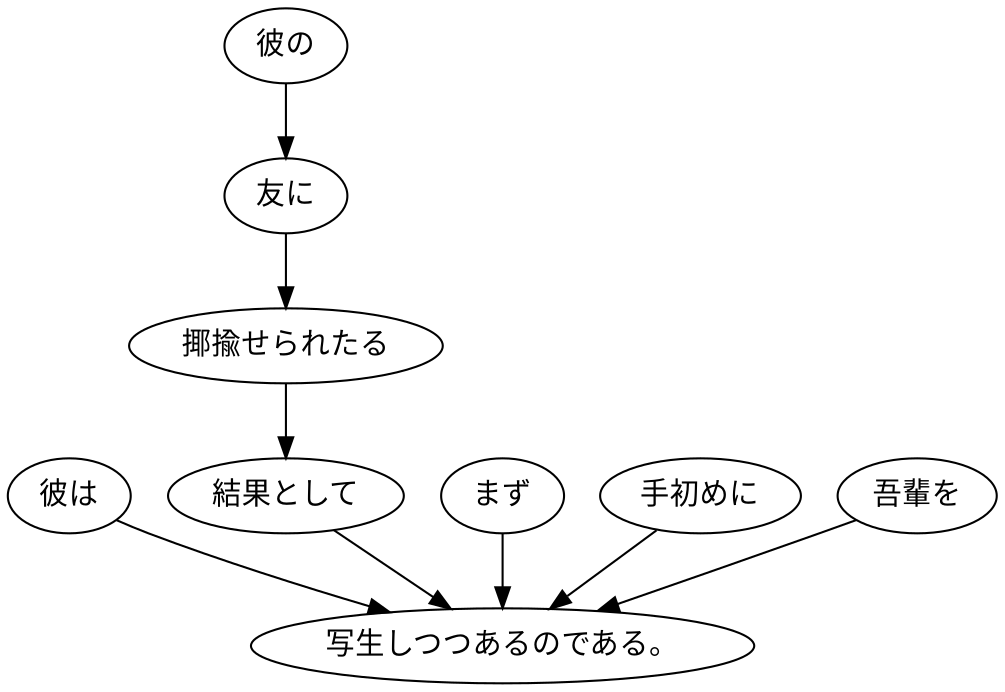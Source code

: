 digraph graph153 {
	node0 [label="彼は"];
	node1 [label="彼の"];
	node2 [label="友に"];
	node3 [label="揶揄せられたる"];
	node4 [label="結果として"];
	node5 [label="まず"];
	node6 [label="手初めに"];
	node7 [label="吾輩を"];
	node8 [label="写生しつつあるのである。"];
	node0 -> node8;
	node1 -> node2;
	node2 -> node3;
	node3 -> node4;
	node4 -> node8;
	node5 -> node8;
	node6 -> node8;
	node7 -> node8;
}
